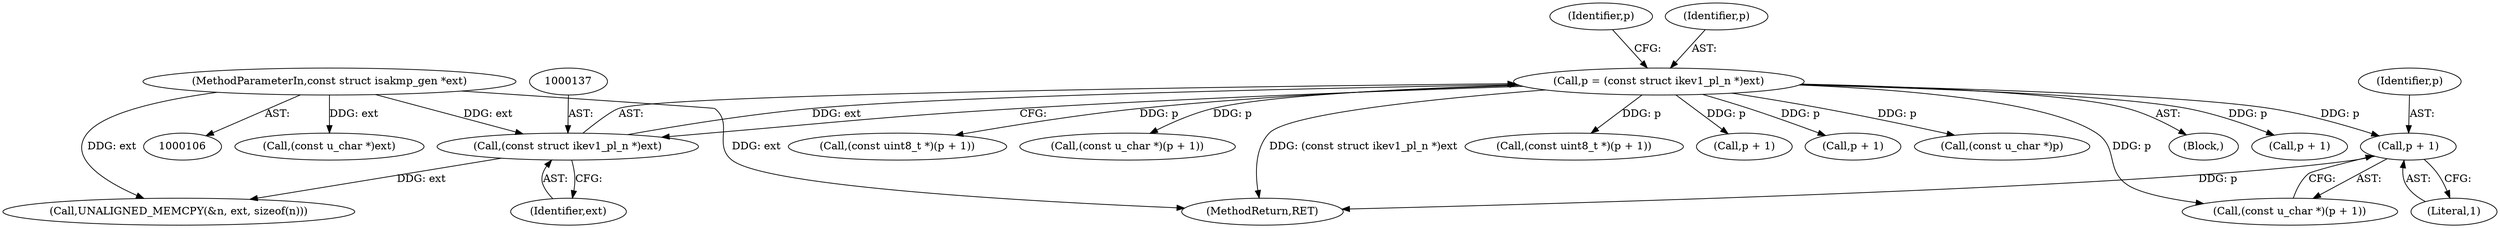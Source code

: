 digraph "0_tcpdump_396e94ff55a80d554b1fe46bf107db1e91008d6c@pointer" {
"1000266" [label="(Call,p + 1)"];
"1000134" [label="(Call,p = (const struct ikev1_pl_n *)ext)"];
"1000136" [label="(Call,(const struct ikev1_pl_n *)ext)"];
"1000109" [label="(MethodParameterIn,const struct isakmp_gen *ext)"];
"1000116" [label="(Block,)"];
"1000255" [label="(Call,p + 1)"];
"1000529" [label="(Call,(const u_char *)ext)"];
"1000267" [label="(Identifier,p)"];
"1000378" [label="(Call,(const uint8_t *)(p + 1))"];
"1000141" [label="(Identifier,p)"];
"1000134" [label="(Call,p = (const struct ikev1_pl_n *)ext)"];
"1000390" [label="(Call,(const u_char *)(p + 1))"];
"1000264" [label="(Call,(const u_char *)(p + 1))"];
"1000253" [label="(Call,(const uint8_t *)(p + 1))"];
"1000380" [label="(Call,p + 1)"];
"1000142" [label="(Call,UNALIGNED_MEMCPY(&n, ext, sizeof(n)))"];
"1000266" [label="(Call,p + 1)"];
"1000138" [label="(Identifier,ext)"];
"1000392" [label="(Call,p + 1)"];
"1000135" [label="(Identifier,p)"];
"1000109" [label="(MethodParameterIn,const struct isakmp_gen *ext)"];
"1000268" [label="(Literal,1)"];
"1000543" [label="(MethodReturn,RET)"];
"1000401" [label="(Call,(const u_char *)p)"];
"1000136" [label="(Call,(const struct ikev1_pl_n *)ext)"];
"1000266" -> "1000264"  [label="AST: "];
"1000266" -> "1000268"  [label="CFG: "];
"1000267" -> "1000266"  [label="AST: "];
"1000268" -> "1000266"  [label="AST: "];
"1000264" -> "1000266"  [label="CFG: "];
"1000266" -> "1000543"  [label="DDG: p"];
"1000134" -> "1000266"  [label="DDG: p"];
"1000134" -> "1000116"  [label="AST: "];
"1000134" -> "1000136"  [label="CFG: "];
"1000135" -> "1000134"  [label="AST: "];
"1000136" -> "1000134"  [label="AST: "];
"1000141" -> "1000134"  [label="CFG: "];
"1000134" -> "1000543"  [label="DDG: (const struct ikev1_pl_n *)ext"];
"1000136" -> "1000134"  [label="DDG: ext"];
"1000134" -> "1000253"  [label="DDG: p"];
"1000134" -> "1000255"  [label="DDG: p"];
"1000134" -> "1000264"  [label="DDG: p"];
"1000134" -> "1000378"  [label="DDG: p"];
"1000134" -> "1000380"  [label="DDG: p"];
"1000134" -> "1000390"  [label="DDG: p"];
"1000134" -> "1000392"  [label="DDG: p"];
"1000134" -> "1000401"  [label="DDG: p"];
"1000136" -> "1000138"  [label="CFG: "];
"1000137" -> "1000136"  [label="AST: "];
"1000138" -> "1000136"  [label="AST: "];
"1000109" -> "1000136"  [label="DDG: ext"];
"1000136" -> "1000142"  [label="DDG: ext"];
"1000109" -> "1000106"  [label="AST: "];
"1000109" -> "1000543"  [label="DDG: ext"];
"1000109" -> "1000142"  [label="DDG: ext"];
"1000109" -> "1000529"  [label="DDG: ext"];
}
